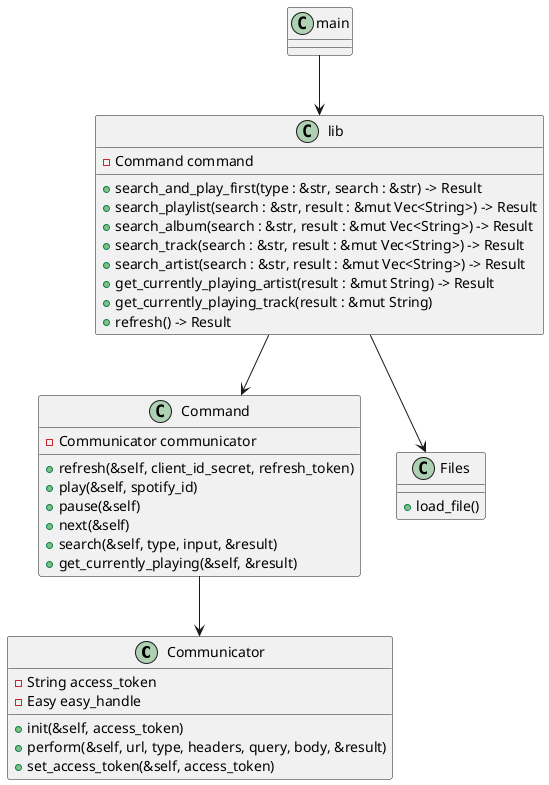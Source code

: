 @startuml

class Communicator {
    - String access_token
    - Easy easy_handle
    + init(&self, access_token)
    + perform(&self, url, type, headers, query, body, &result)
    + set_access_token(&self, access_token)
}

class Command {
    - Communicator communicator
    + refresh(&self, client_id_secret, refresh_token)
    + play(&self, spotify_id)
    + pause(&self)
    + next(&self)
    + search(&self, type, input, &result)
    + get_currently_playing(&self, &result)
}

class lib {
    - Command command
    + search_and_play_first(type : &str, search : &str) -> Result
    + search_playlist(search : &str, result : &mut Vec<String>) -> Result
    + search_album(search : &str, result : &mut Vec<String>) -> Result
    + search_track(search : &str, result : &mut Vec<String>) -> Result
    + search_artist(search : &str, result : &mut Vec<String>) -> Result
    + get_currently_playing_artist(result : &mut String) -> Result
    + get_currently_playing_track(result : &mut String)
    + refresh() -> Result
}

class Files {
    + load_file()
}
main --> lib
lib --> Files
lib --> Command
Command --> Communicator
@enduml